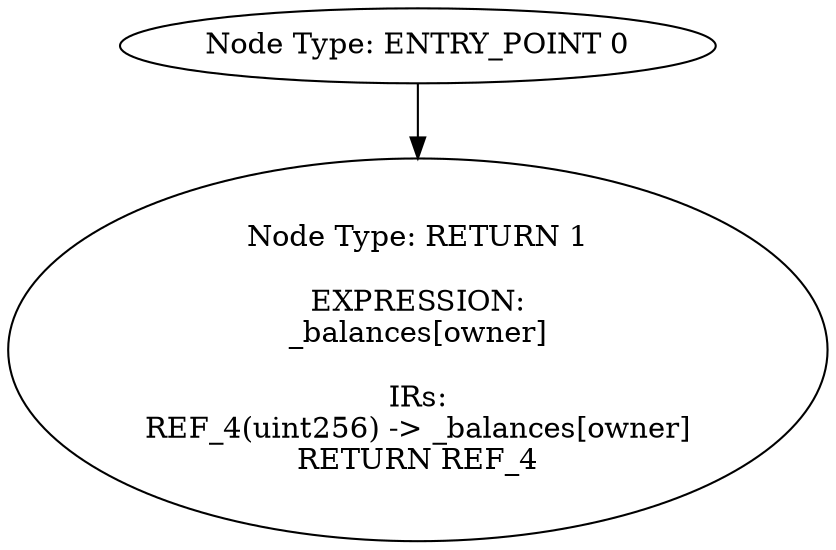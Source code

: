 digraph{
0[label="Node Type: ENTRY_POINT 0
"];
0->1;
1[label="Node Type: RETURN 1

EXPRESSION:
_balances[owner]

IRs:
REF_4(uint256) -> _balances[owner]
RETURN REF_4"];
}
